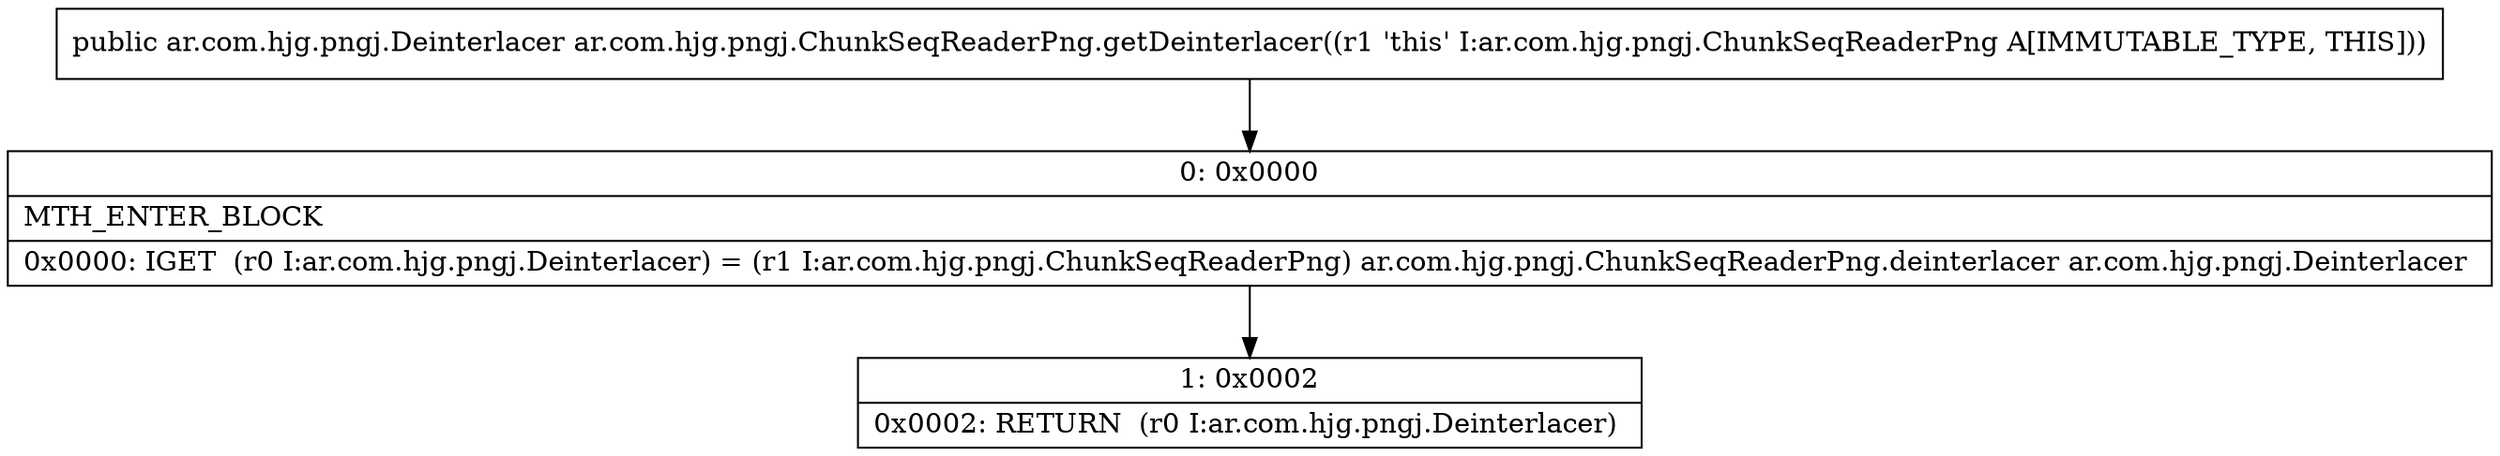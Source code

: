 digraph "CFG forar.com.hjg.pngj.ChunkSeqReaderPng.getDeinterlacer()Lar\/com\/hjg\/pngj\/Deinterlacer;" {
Node_0 [shape=record,label="{0\:\ 0x0000|MTH_ENTER_BLOCK\l|0x0000: IGET  (r0 I:ar.com.hjg.pngj.Deinterlacer) = (r1 I:ar.com.hjg.pngj.ChunkSeqReaderPng) ar.com.hjg.pngj.ChunkSeqReaderPng.deinterlacer ar.com.hjg.pngj.Deinterlacer \l}"];
Node_1 [shape=record,label="{1\:\ 0x0002|0x0002: RETURN  (r0 I:ar.com.hjg.pngj.Deinterlacer) \l}"];
MethodNode[shape=record,label="{public ar.com.hjg.pngj.Deinterlacer ar.com.hjg.pngj.ChunkSeqReaderPng.getDeinterlacer((r1 'this' I:ar.com.hjg.pngj.ChunkSeqReaderPng A[IMMUTABLE_TYPE, THIS])) }"];
MethodNode -> Node_0;
Node_0 -> Node_1;
}


